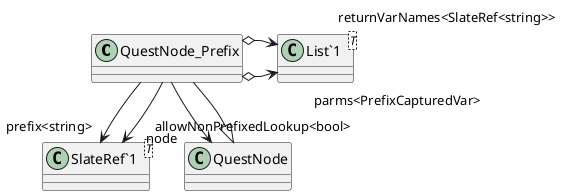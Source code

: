 @startuml
class QuestNode_Prefix {
}
class "SlateRef`1"<T> {
}
class "List`1"<T> {
}
QuestNode <|-- QuestNode_Prefix
QuestNode_Prefix --> "prefix<string>" "SlateRef`1"
QuestNode_Prefix --> "allowNonPrefixedLookup<bool>" "SlateRef`1"
QuestNode_Prefix o-> "parms<PrefixCapturedVar>" "List`1"
QuestNode_Prefix o-> "returnVarNames<SlateRef<string>>" "List`1"
QuestNode_Prefix --> "node" QuestNode
@enduml
